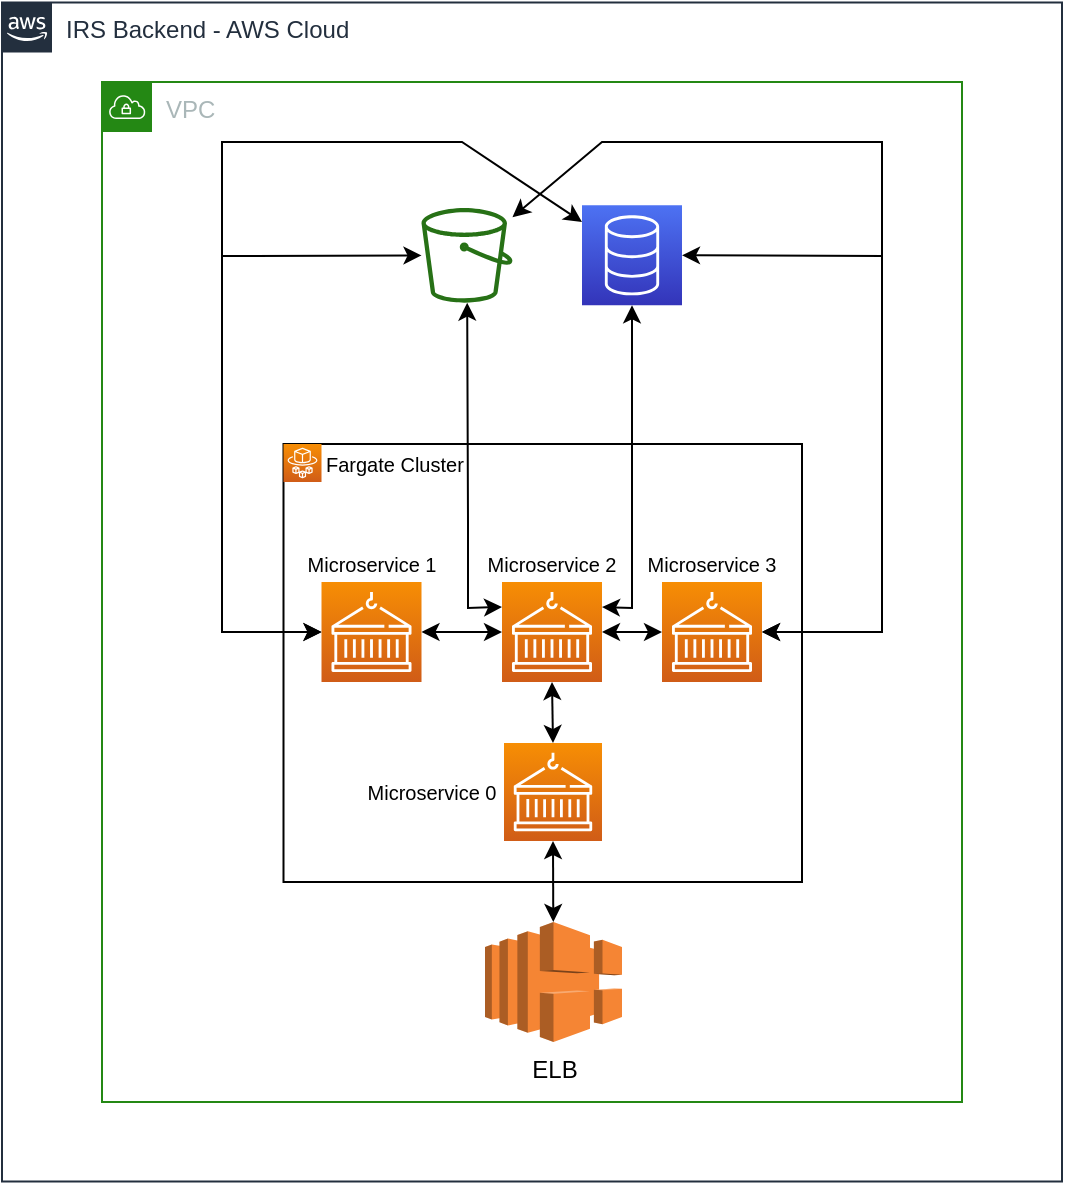 <mxfile version="15.5.9" type="device"><diagram id="Ht1M8jgEwFfnCIfOTk4-" name="Page-1"><mxGraphModel dx="1626" dy="2267" grid="1" gridSize="10" guides="1" tooltips="1" connect="1" arrows="1" fold="1" page="1" pageScale="1" pageWidth="1169" pageHeight="827" math="0" shadow="0"><root><mxCell id="0"/><mxCell id="1" parent="0"/><mxCell id="Hk-oAeq4XFogCyfZKxs9-26" value="" style="rounded=0;whiteSpace=wrap;html=1;fontSize=10;fillColor=none;" vertex="1" parent="1"><mxGeometry x="480.75" y="-709" width="259.25" height="219" as="geometry"/></mxCell><mxCell id="Hk-oAeq4XFogCyfZKxs9-10" value="VPC" style="points=[[0,0],[0.25,0],[0.5,0],[0.75,0],[1,0],[1,0.25],[1,0.5],[1,0.75],[1,1],[0.75,1],[0.5,1],[0.25,1],[0,1],[0,0.75],[0,0.5],[0,0.25]];outlineConnect=0;gradientColor=none;html=1;whiteSpace=wrap;fontSize=12;fontStyle=0;shape=mxgraph.aws4.group;grIcon=mxgraph.aws4.group_vpc;strokeColor=#248814;fillColor=none;verticalAlign=top;align=left;spacingLeft=30;fontColor=#AAB7B8;dashed=0;" vertex="1" parent="1"><mxGeometry x="390" y="-890" width="430" height="510" as="geometry"/></mxCell><mxCell id="UEzPUAAOIrF-is8g5C7q-175" value="IRS Backend - AWS Cloud" style="points=[[0,0],[0.25,0],[0.5,0],[0.75,0],[1,0],[1,0.25],[1,0.5],[1,0.75],[1,1],[0.75,1],[0.5,1],[0.25,1],[0,1],[0,0.75],[0,0.5],[0,0.25]];outlineConnect=0;gradientColor=none;html=1;whiteSpace=wrap;fontSize=12;fontStyle=0;shape=mxgraph.aws4.group;grIcon=mxgraph.aws4.group_aws_cloud_alt;strokeColor=#232F3E;fillColor=none;verticalAlign=top;align=left;spacingLeft=30;fontColor=#232F3E;dashed=0;labelBackgroundColor=#ffffff;" parent="1" vertex="1"><mxGeometry x="340" y="-929.75" width="530" height="589.5" as="geometry"/></mxCell><mxCell id="UEzPUAAOIrF-is8g5C7q-177" value="" style="outlineConnect=0;fontColor=#232F3E;gradientColor=none;fillColor=#277116;strokeColor=none;dashed=0;verticalLabelPosition=bottom;verticalAlign=top;align=center;html=1;fontSize=12;fontStyle=0;aspect=fixed;pointerEvents=1;shape=mxgraph.aws4.bucket;labelBackgroundColor=#ffffff;" parent="1" vertex="1"><mxGeometry x="549.75" y="-827" width="45.5" height="47.32" as="geometry"/></mxCell><mxCell id="Hk-oAeq4XFogCyfZKxs9-1" value="" style="sketch=0;points=[[0,0,0],[0.25,0,0],[0.5,0,0],[0.75,0,0],[1,0,0],[0,1,0],[0.25,1,0],[0.5,1,0],[0.75,1,0],[1,1,0],[0,0.25,0],[0,0.5,0],[0,0.75,0],[1,0.25,0],[1,0.5,0],[1,0.75,0]];outlineConnect=0;fontColor=#232F3E;gradientColor=#4D72F3;gradientDirection=north;fillColor=#3334B9;strokeColor=#ffffff;dashed=0;verticalLabelPosition=bottom;verticalAlign=top;align=center;html=1;fontSize=12;fontStyle=0;aspect=fixed;shape=mxgraph.aws4.resourceIcon;resIcon=mxgraph.aws4.database;" vertex="1" parent="1"><mxGeometry x="630" y="-828.34" width="50" height="50" as="geometry"/></mxCell><mxCell id="Hk-oAeq4XFogCyfZKxs9-3" value="" style="sketch=0;points=[[0,0,0],[0.25,0,0],[0.5,0,0],[0.75,0,0],[1,0,0],[0,1,0],[0.25,1,0],[0.5,1,0],[0.75,1,0],[1,1,0],[0,0.25,0],[0,0.5,0],[0,0.75,0],[1,0.25,0],[1,0.5,0],[1,0.75,0]];outlineConnect=0;fontColor=#232F3E;gradientColor=#F78E04;gradientDirection=north;fillColor=#D05C17;strokeColor=#ffffff;dashed=0;verticalLabelPosition=bottom;verticalAlign=top;align=center;html=1;fontSize=12;fontStyle=0;aspect=fixed;shape=mxgraph.aws4.resourceIcon;resIcon=mxgraph.aws4.fargate;" vertex="1" parent="1"><mxGeometry x="480.75" y="-709" width="19" height="19" as="geometry"/></mxCell><mxCell id="Hk-oAeq4XFogCyfZKxs9-5" value="&lt;font style=&quot;font-size: 10px&quot;&gt;Fargate Cluster&lt;/font&gt;" style="text;html=1;strokeColor=none;fillColor=none;align=left;verticalAlign=middle;whiteSpace=wrap;rounded=0;" vertex="1" parent="1"><mxGeometry x="499.75" y="-714.5" width="97" height="30" as="geometry"/></mxCell><mxCell id="Hk-oAeq4XFogCyfZKxs9-11" value="ELB" style="outlineConnect=0;dashed=0;verticalLabelPosition=bottom;verticalAlign=top;align=center;html=1;shape=mxgraph.aws3.elastic_load_balancing;fillColor=#F58534;gradientColor=none;" vertex="1" parent="1"><mxGeometry x="581.5" y="-470" width="68.5" height="60" as="geometry"/></mxCell><mxCell id="Hk-oAeq4XFogCyfZKxs9-17" value="" style="endArrow=classic;startArrow=classic;html=1;rounded=0;exitX=0.5;exitY=1;exitDx=0;exitDy=0;exitPerimeter=0;" edge="1" parent="1" source="Hk-oAeq4XFogCyfZKxs9-9" target="Hk-oAeq4XFogCyfZKxs9-11"><mxGeometry width="50" height="50" relative="1" as="geometry"><mxPoint x="607.25" y="-580" as="sourcePoint"/><mxPoint x="606.75" y="-550" as="targetPoint"/></mxGeometry></mxCell><mxCell id="Hk-oAeq4XFogCyfZKxs9-6" value="" style="sketch=0;points=[[0,0,0],[0.25,0,0],[0.5,0,0],[0.75,0,0],[1,0,0],[0,1,0],[0.25,1,0],[0.5,1,0],[0.75,1,0],[1,1,0],[0,0.25,0],[0,0.5,0],[0,0.75,0],[1,0.25,0],[1,0.5,0],[1,0.75,0]];outlineConnect=0;fontColor=#232F3E;gradientColor=#F78E04;gradientDirection=north;fillColor=#D05C17;strokeColor=#ffffff;dashed=0;verticalLabelPosition=bottom;verticalAlign=top;align=center;html=1;fontSize=12;fontStyle=0;aspect=fixed;shape=mxgraph.aws4.resourceIcon;resIcon=mxgraph.aws4.containers;" vertex="1" parent="1"><mxGeometry x="499.75" y="-640" width="50" height="50" as="geometry"/></mxCell><mxCell id="Hk-oAeq4XFogCyfZKxs9-7" value="" style="sketch=0;points=[[0,0,0],[0.25,0,0],[0.5,0,0],[0.75,0,0],[1,0,0],[0,1,0],[0.25,1,0],[0.5,1,0],[0.75,1,0],[1,1,0],[0,0.25,0],[0,0.5,0],[0,0.75,0],[1,0.25,0],[1,0.5,0],[1,0.75,0]];outlineConnect=0;fontColor=#232F3E;gradientColor=#F78E04;gradientDirection=north;fillColor=#D05C17;strokeColor=#ffffff;dashed=0;verticalLabelPosition=bottom;verticalAlign=top;align=center;html=1;fontSize=12;fontStyle=0;aspect=fixed;shape=mxgraph.aws4.resourceIcon;resIcon=mxgraph.aws4.containers;" vertex="1" parent="1"><mxGeometry x="590" y="-640" width="50" height="50" as="geometry"/></mxCell><mxCell id="Hk-oAeq4XFogCyfZKxs9-8" value="" style="sketch=0;points=[[0,0,0],[0.25,0,0],[0.5,0,0],[0.75,0,0],[1,0,0],[0,1,0],[0.25,1,0],[0.5,1,0],[0.75,1,0],[1,1,0],[0,0.25,0],[0,0.5,0],[0,0.75,0],[1,0.25,0],[1,0.5,0],[1,0.75,0]];outlineConnect=0;fontColor=#232F3E;gradientColor=#F78E04;gradientDirection=north;fillColor=#D05C17;strokeColor=#ffffff;dashed=0;verticalLabelPosition=bottom;verticalAlign=top;align=center;html=1;fontSize=12;fontStyle=0;aspect=fixed;shape=mxgraph.aws4.resourceIcon;resIcon=mxgraph.aws4.containers;" vertex="1" parent="1"><mxGeometry x="670" y="-640" width="50" height="50" as="geometry"/></mxCell><mxCell id="Hk-oAeq4XFogCyfZKxs9-9" value="" style="sketch=0;points=[[0,0,0],[0.25,0,0],[0.5,0,0],[0.75,0,0],[1,0,0],[0,1,0],[0.25,1,0],[0.5,1,0],[0.75,1,0],[1,1,0],[0,0.25,0],[0,0.5,0],[0,0.75,0],[1,0.25,0],[1,0.5,0],[1,0.75,0]];outlineConnect=0;fontColor=#232F3E;gradientColor=#F78E04;gradientDirection=north;fillColor=#D05C17;strokeColor=#ffffff;dashed=0;verticalLabelPosition=bottom;verticalAlign=top;align=center;html=1;fontSize=12;fontStyle=0;aspect=fixed;shape=mxgraph.aws4.resourceIcon;resIcon=mxgraph.aws4.containers;" vertex="1" parent="1"><mxGeometry x="591" y="-559.5" width="49" height="49" as="geometry"/></mxCell><mxCell id="Hk-oAeq4XFogCyfZKxs9-16" value="" style="endArrow=classic;startArrow=classic;html=1;rounded=0;entryX=0.5;entryY=0;entryDx=0;entryDy=0;entryPerimeter=0;exitX=0.5;exitY=1;exitDx=0;exitDy=0;exitPerimeter=0;" edge="1" parent="1" source="Hk-oAeq4XFogCyfZKxs9-7" target="Hk-oAeq4XFogCyfZKxs9-9"><mxGeometry x="480" y="-710" width="50" height="50" as="geometry"><mxPoint x="490" y="-490" as="sourcePoint"/><mxPoint x="540" y="-540" as="targetPoint"/></mxGeometry></mxCell><mxCell id="Hk-oAeq4XFogCyfZKxs9-18" value="" style="endArrow=classic;startArrow=classic;html=1;rounded=0;entryX=1;entryY=0.5;entryDx=0;entryDy=0;entryPerimeter=0;exitX=0;exitY=0.5;exitDx=0;exitDy=0;exitPerimeter=0;" edge="1" parent="1" source="Hk-oAeq4XFogCyfZKxs9-8" target="Hk-oAeq4XFogCyfZKxs9-7"><mxGeometry x="480" y="-710" width="50" height="50" as="geometry"><mxPoint x="617.25" y="-570" as="sourcePoint"/><mxPoint x="616.75" y="-540" as="targetPoint"/></mxGeometry></mxCell><mxCell id="Hk-oAeq4XFogCyfZKxs9-19" value="" style="endArrow=classic;startArrow=classic;html=1;rounded=0;entryX=0;entryY=0.5;entryDx=0;entryDy=0;entryPerimeter=0;exitX=1;exitY=0.5;exitDx=0;exitDy=0;exitPerimeter=0;" edge="1" parent="1" source="Hk-oAeq4XFogCyfZKxs9-6" target="Hk-oAeq4XFogCyfZKxs9-7"><mxGeometry x="480" y="-710" width="50" height="50" as="geometry"><mxPoint x="680" y="-605" as="sourcePoint"/><mxPoint x="650" y="-605" as="targetPoint"/></mxGeometry></mxCell><mxCell id="Hk-oAeq4XFogCyfZKxs9-21" value="&lt;font style=&quot;font-size: 10px&quot;&gt;Microservice 1&lt;/font&gt;" style="text;html=1;strokeColor=none;fillColor=none;align=center;verticalAlign=middle;whiteSpace=wrap;rounded=0;" vertex="1" parent="1"><mxGeometry x="489.75" y="-659" width="70" height="19" as="geometry"/></mxCell><mxCell id="Hk-oAeq4XFogCyfZKxs9-22" value="&lt;font style=&quot;font-size: 10px&quot;&gt;Microservice 2&lt;/font&gt;" style="text;html=1;strokeColor=none;fillColor=none;align=center;verticalAlign=middle;whiteSpace=wrap;rounded=0;" vertex="1" parent="1"><mxGeometry x="580" y="-659" width="70" height="19" as="geometry"/></mxCell><mxCell id="Hk-oAeq4XFogCyfZKxs9-23" value="&lt;font style=&quot;font-size: 10px&quot;&gt;Microservice 3&lt;/font&gt;" style="text;html=1;strokeColor=none;fillColor=none;align=center;verticalAlign=middle;whiteSpace=wrap;rounded=0;" vertex="1" parent="1"><mxGeometry x="660" y="-659" width="70" height="19" as="geometry"/></mxCell><mxCell id="Hk-oAeq4XFogCyfZKxs9-24" value="&lt;span style=&quot;font-size: 10px&quot;&gt;Microservice 0&lt;/span&gt;" style="text;html=1;strokeColor=none;fillColor=none;align=center;verticalAlign=middle;whiteSpace=wrap;rounded=0;" vertex="1" parent="1"><mxGeometry x="520" y="-544.5" width="70" height="19" as="geometry"/></mxCell><mxCell id="Hk-oAeq4XFogCyfZKxs9-27" value="" style="endArrow=classic;startArrow=classic;html=1;rounded=0;fontSize=10;entryX=0;entryY=0.5;entryDx=0;entryDy=0;entryPerimeter=0;" edge="1" parent="1" source="UEzPUAAOIrF-is8g5C7q-177" target="Hk-oAeq4XFogCyfZKxs9-6"><mxGeometry width="50" height="50" relative="1" as="geometry"><mxPoint x="320" y="-520" as="sourcePoint"/><mxPoint x="420" y="-600" as="targetPoint"/><Array as="points"><mxPoint x="450" y="-803"/><mxPoint x="450" y="-615"/></Array></mxGeometry></mxCell><mxCell id="Hk-oAeq4XFogCyfZKxs9-28" value="" style="endArrow=classic;startArrow=classic;html=1;rounded=0;fontSize=10;entryX=0;entryY=0.5;entryDx=0;entryDy=0;entryPerimeter=0;exitX=0;exitY=0.167;exitDx=0;exitDy=0;exitPerimeter=0;" edge="1" parent="1" source="Hk-oAeq4XFogCyfZKxs9-1" target="Hk-oAeq4XFogCyfZKxs9-6"><mxGeometry width="50" height="50" relative="1" as="geometry"><mxPoint x="414.993" y="-645.124" as="sourcePoint"/><mxPoint x="509.75" y="-605" as="targetPoint"/><Array as="points"><mxPoint x="570" y="-860"/><mxPoint x="450" y="-860"/><mxPoint x="450" y="-730"/><mxPoint x="450" y="-615"/></Array></mxGeometry></mxCell><mxCell id="Hk-oAeq4XFogCyfZKxs9-29" value="" style="endArrow=classic;startArrow=classic;html=1;rounded=0;fontSize=10;entryX=1;entryY=0.5;entryDx=0;entryDy=0;entryPerimeter=0;exitX=1;exitY=0.5;exitDx=0;exitDy=0;exitPerimeter=0;" edge="1" parent="1" source="Hk-oAeq4XFogCyfZKxs9-8" target="Hk-oAeq4XFogCyfZKxs9-1"><mxGeometry width="50" height="50" relative="1" as="geometry"><mxPoint x="770" y="-710" as="sourcePoint"/><mxPoint x="640" y="-750" as="targetPoint"/><Array as="points"><mxPoint x="780" y="-615"/><mxPoint x="780" y="-803"/></Array></mxGeometry></mxCell><mxCell id="Hk-oAeq4XFogCyfZKxs9-30" value="" style="endArrow=classic;startArrow=classic;html=1;rounded=0;fontSize=10;exitX=1;exitY=0.5;exitDx=0;exitDy=0;exitPerimeter=0;" edge="1" parent="1" source="Hk-oAeq4XFogCyfZKxs9-8" target="UEzPUAAOIrF-is8g5C7q-177"><mxGeometry width="50" height="50" relative="1" as="geometry"><mxPoint x="720" y="-720" as="sourcePoint"/><mxPoint x="770" y="-770" as="targetPoint"/><Array as="points"><mxPoint x="780" y="-615"/><mxPoint x="780" y="-730"/><mxPoint x="780" y="-860"/><mxPoint x="640" y="-860"/></Array></mxGeometry></mxCell><mxCell id="Hk-oAeq4XFogCyfZKxs9-31" value="" style="endArrow=classic;startArrow=classic;html=1;rounded=0;fontSize=10;exitX=0;exitY=0.25;exitDx=0;exitDy=0;exitPerimeter=0;" edge="1" parent="1" source="Hk-oAeq4XFogCyfZKxs9-7" target="UEzPUAAOIrF-is8g5C7q-177"><mxGeometry width="50" height="50" relative="1" as="geometry"><mxPoint x="590" y="-610" as="sourcePoint"/><mxPoint x="560" y="-750" as="targetPoint"/><Array as="points"><mxPoint x="573" y="-627"/><mxPoint x="573" y="-670"/></Array></mxGeometry></mxCell><mxCell id="Hk-oAeq4XFogCyfZKxs9-33" value="" style="endArrow=classic;startArrow=classic;html=1;rounded=0;fontSize=10;entryX=0.5;entryY=1;entryDx=0;entryDy=0;entryPerimeter=0;exitX=1;exitY=0.25;exitDx=0;exitDy=0;exitPerimeter=0;" edge="1" parent="1" source="Hk-oAeq4XFogCyfZKxs9-7" target="Hk-oAeq4XFogCyfZKxs9-1"><mxGeometry width="50" height="50" relative="1" as="geometry"><mxPoint x="550" y="-700" as="sourcePoint"/><mxPoint x="600" y="-750" as="targetPoint"/><Array as="points"><mxPoint x="655" y="-627"/><mxPoint x="655" y="-670"/></Array></mxGeometry></mxCell></root></mxGraphModel></diagram></mxfile>
